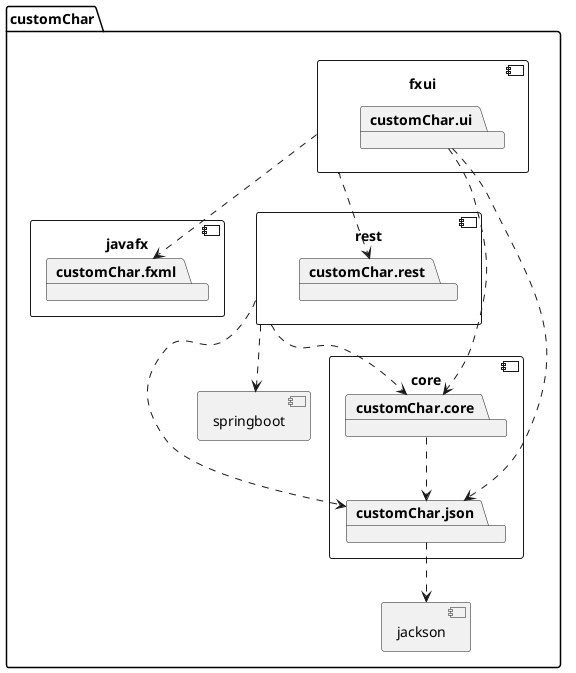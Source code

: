 @startuml customChar package diagram
folder customChar {

  component core {
    package customChar.core
    package customChar.json
  }

  [customChar.core] ..> [customChar.json]

  customChar.json ..> [jackson]

  component fxui {
    package customChar.ui
  }

  customChar.ui ..> customChar.core
  customChar.ui ..> customChar.json

  component javafx {
    package customChar.fxml
  }

  fxui ..> customChar.fxml

  component rest {
    package customChar.rest
  }

  fxui ..> customChar.rest
  rest ..> [springboot]
  rest ..> customChar.json
  rest ..> customChar.core

}
@enduml
